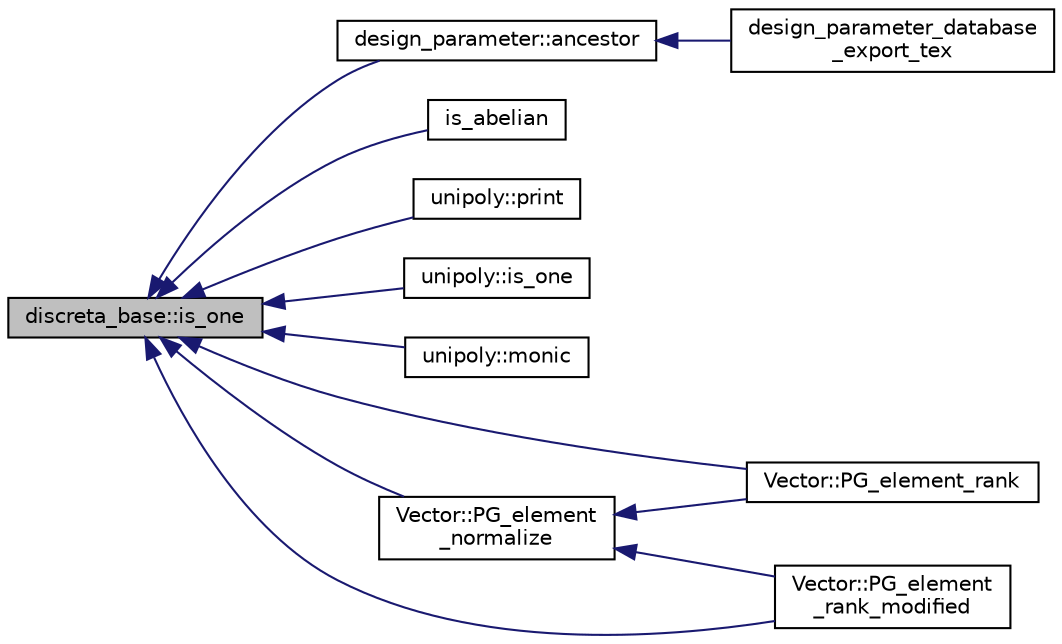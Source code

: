 digraph "discreta_base::is_one"
{
  edge [fontname="Helvetica",fontsize="10",labelfontname="Helvetica",labelfontsize="10"];
  node [fontname="Helvetica",fontsize="10",shape=record];
  rankdir="LR";
  Node13937 [label="discreta_base::is_one",height=0.2,width=0.4,color="black", fillcolor="grey75", style="filled", fontcolor="black"];
  Node13937 -> Node13938 [dir="back",color="midnightblue",fontsize="10",style="solid",fontname="Helvetica"];
  Node13938 [label="design_parameter::ancestor",height=0.2,width=0.4,color="black", fillcolor="white", style="filled",URL="$da/d94/classdesign__parameter.html#abd616d2e29cde6f3e797abab001af0c6"];
  Node13938 -> Node13939 [dir="back",color="midnightblue",fontsize="10",style="solid",fontname="Helvetica"];
  Node13939 [label="design_parameter_database\l_export_tex",height=0.2,width=0.4,color="black", fillcolor="white", style="filled",URL="$d9/d60/discreta_8h.html#a075808c1cf57d126d15a0d7794716de7"];
  Node13937 -> Node13940 [dir="back",color="midnightblue",fontsize="10",style="solid",fontname="Helvetica"];
  Node13940 [label="is_abelian",height=0.2,width=0.4,color="black", fillcolor="white", style="filled",URL="$d0/dd3/perm__group__gens_8_c.html#ac0291199b2706f0eb554ae24d2e7cefc"];
  Node13937 -> Node13941 [dir="back",color="midnightblue",fontsize="10",style="solid",fontname="Helvetica"];
  Node13941 [label="unipoly::print",height=0.2,width=0.4,color="black", fillcolor="white", style="filled",URL="$d1/d89/classunipoly.html#a9dc0d295bea73d0c20562149f250cd97"];
  Node13937 -> Node13942 [dir="back",color="midnightblue",fontsize="10",style="solid",fontname="Helvetica"];
  Node13942 [label="unipoly::is_one",height=0.2,width=0.4,color="black", fillcolor="white", style="filled",URL="$d1/d89/classunipoly.html#a1840dc8eb1a17b1764b108c96299738d"];
  Node13937 -> Node13943 [dir="back",color="midnightblue",fontsize="10",style="solid",fontname="Helvetica"];
  Node13943 [label="unipoly::monic",height=0.2,width=0.4,color="black", fillcolor="white", style="filled",URL="$d1/d89/classunipoly.html#a44fd80fcd3b9dc5b3d9f915761a8082d"];
  Node13937 -> Node13944 [dir="back",color="midnightblue",fontsize="10",style="solid",fontname="Helvetica"];
  Node13944 [label="Vector::PG_element\l_normalize",height=0.2,width=0.4,color="black", fillcolor="white", style="filled",URL="$d5/db2/class_vector.html#a8cca2f9cb0336c06d2ab0b6f835ceb82"];
  Node13944 -> Node13945 [dir="back",color="midnightblue",fontsize="10",style="solid",fontname="Helvetica"];
  Node13945 [label="Vector::PG_element_rank",height=0.2,width=0.4,color="black", fillcolor="white", style="filled",URL="$d5/db2/class_vector.html#a0dedd5c9b487e5160589e2b312091246"];
  Node13944 -> Node13946 [dir="back",color="midnightblue",fontsize="10",style="solid",fontname="Helvetica"];
  Node13946 [label="Vector::PG_element\l_rank_modified",height=0.2,width=0.4,color="black", fillcolor="white", style="filled",URL="$d5/db2/class_vector.html#a7d29be1c56b7eb6711b79a25c1755290"];
  Node13937 -> Node13945 [dir="back",color="midnightblue",fontsize="10",style="solid",fontname="Helvetica"];
  Node13937 -> Node13946 [dir="back",color="midnightblue",fontsize="10",style="solid",fontname="Helvetica"];
}
